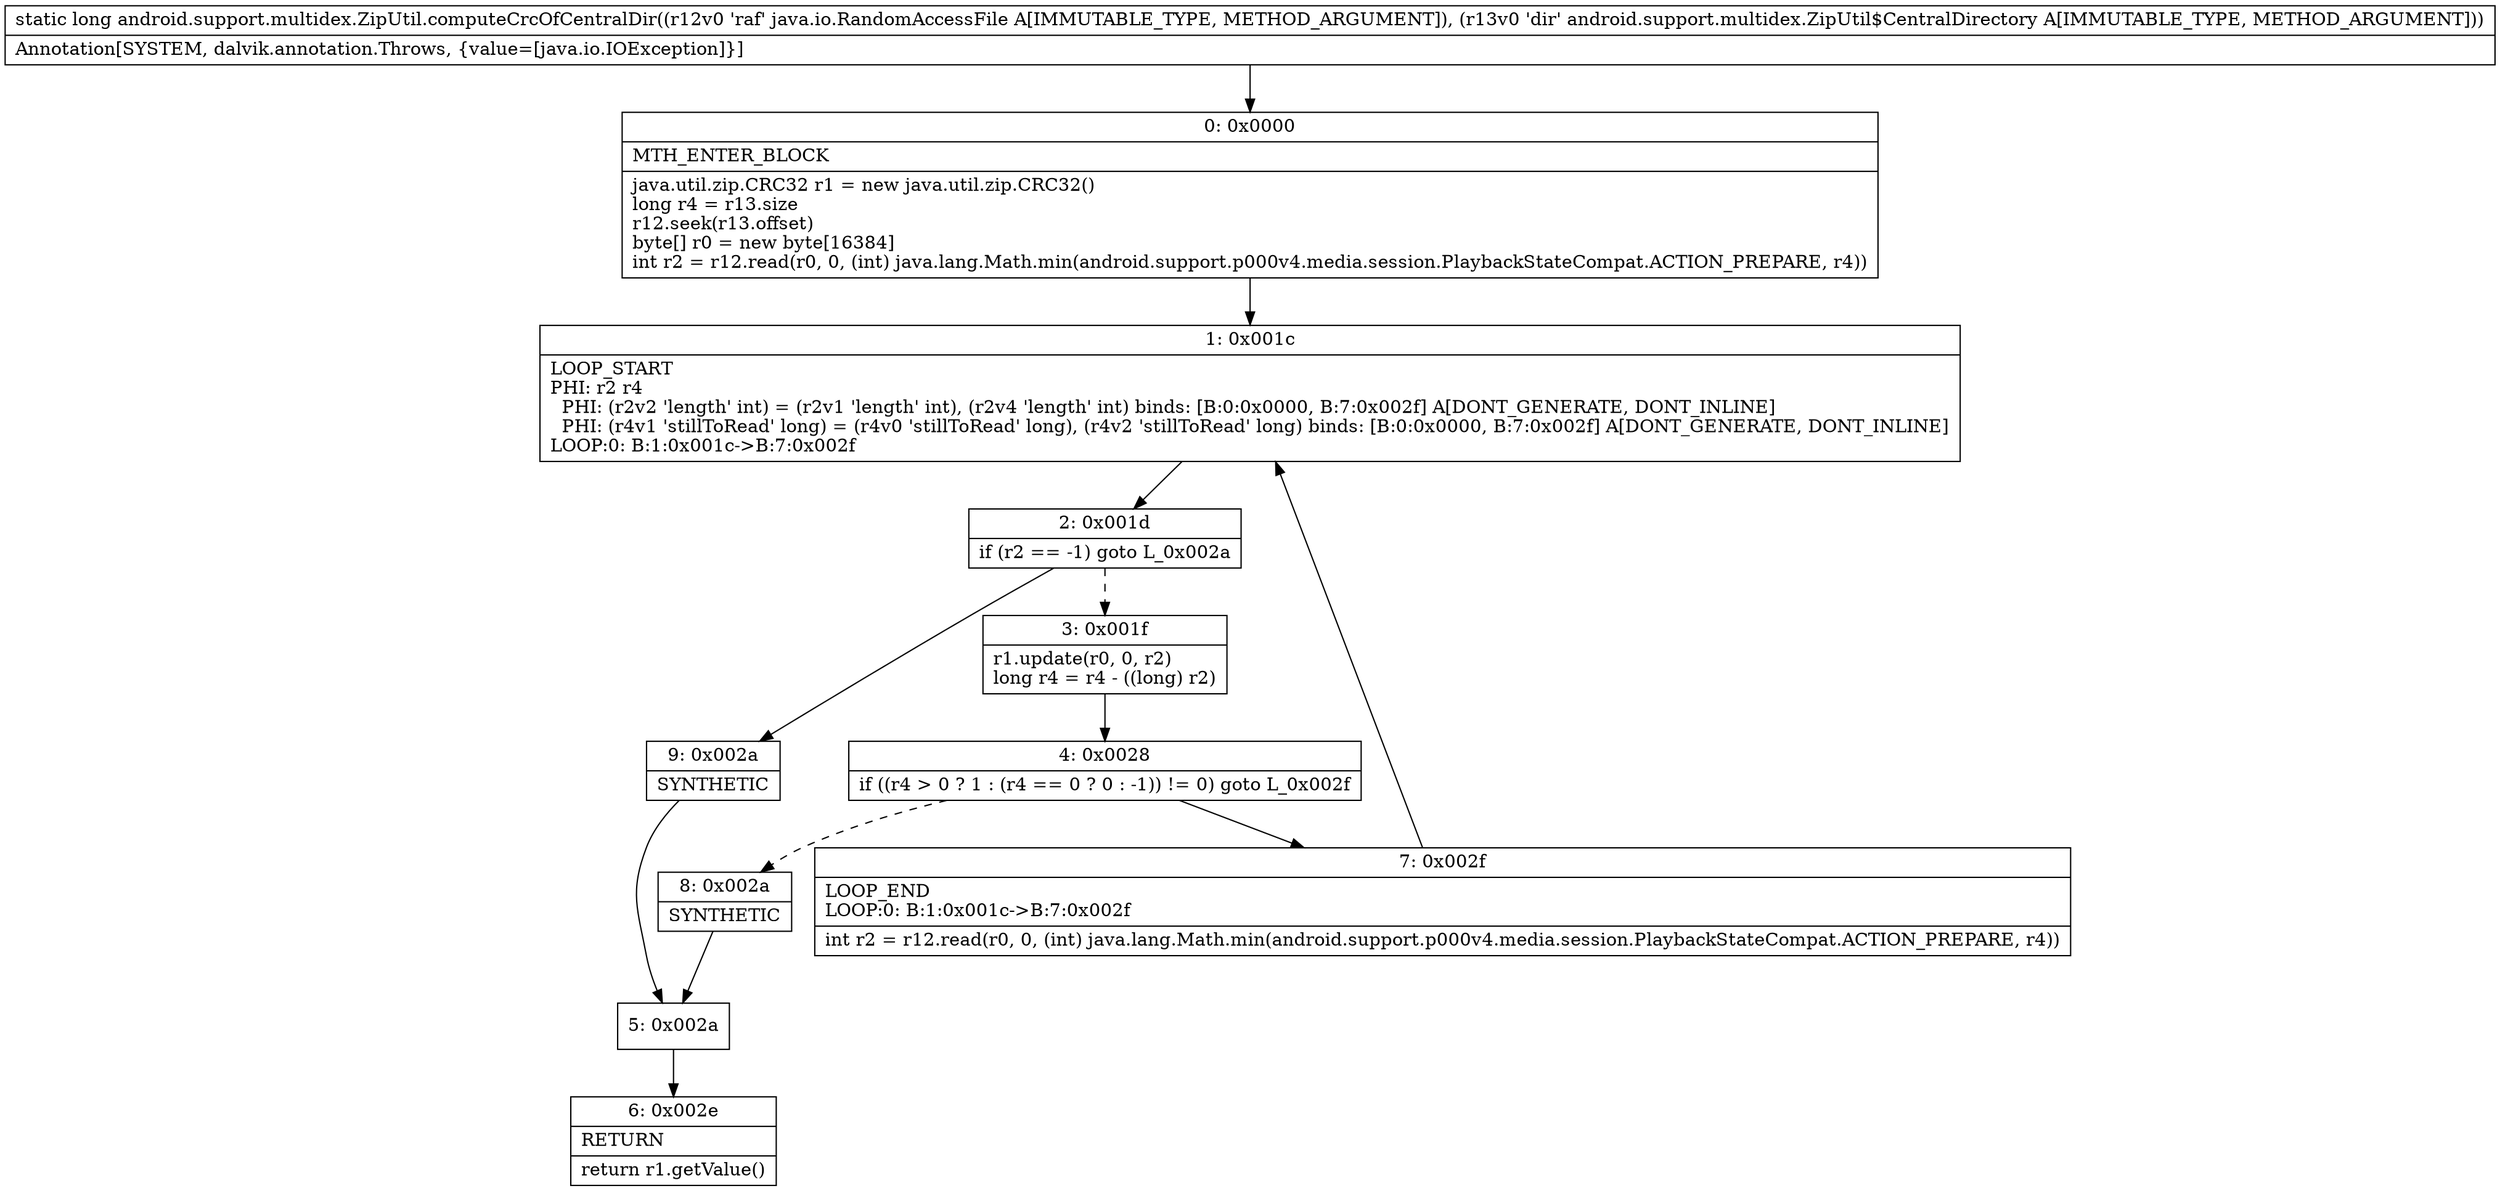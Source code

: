 digraph "CFG forandroid.support.multidex.ZipUtil.computeCrcOfCentralDir(Ljava\/io\/RandomAccessFile;Landroid\/support\/multidex\/ZipUtil$CentralDirectory;)J" {
Node_0 [shape=record,label="{0\:\ 0x0000|MTH_ENTER_BLOCK\l|java.util.zip.CRC32 r1 = new java.util.zip.CRC32()\llong r4 = r13.size\lr12.seek(r13.offset)\lbyte[] r0 = new byte[16384]\lint r2 = r12.read(r0, 0, (int) java.lang.Math.min(android.support.p000v4.media.session.PlaybackStateCompat.ACTION_PREPARE, r4))\l}"];
Node_1 [shape=record,label="{1\:\ 0x001c|LOOP_START\lPHI: r2 r4 \l  PHI: (r2v2 'length' int) = (r2v1 'length' int), (r2v4 'length' int) binds: [B:0:0x0000, B:7:0x002f] A[DONT_GENERATE, DONT_INLINE]\l  PHI: (r4v1 'stillToRead' long) = (r4v0 'stillToRead' long), (r4v2 'stillToRead' long) binds: [B:0:0x0000, B:7:0x002f] A[DONT_GENERATE, DONT_INLINE]\lLOOP:0: B:1:0x001c\-\>B:7:0x002f\l}"];
Node_2 [shape=record,label="{2\:\ 0x001d|if (r2 == \-1) goto L_0x002a\l}"];
Node_3 [shape=record,label="{3\:\ 0x001f|r1.update(r0, 0, r2)\llong r4 = r4 \- ((long) r2)\l}"];
Node_4 [shape=record,label="{4\:\ 0x0028|if ((r4 \> 0 ? 1 : (r4 == 0 ? 0 : \-1)) != 0) goto L_0x002f\l}"];
Node_5 [shape=record,label="{5\:\ 0x002a}"];
Node_6 [shape=record,label="{6\:\ 0x002e|RETURN\l|return r1.getValue()\l}"];
Node_7 [shape=record,label="{7\:\ 0x002f|LOOP_END\lLOOP:0: B:1:0x001c\-\>B:7:0x002f\l|int r2 = r12.read(r0, 0, (int) java.lang.Math.min(android.support.p000v4.media.session.PlaybackStateCompat.ACTION_PREPARE, r4))\l}"];
Node_8 [shape=record,label="{8\:\ 0x002a|SYNTHETIC\l}"];
Node_9 [shape=record,label="{9\:\ 0x002a|SYNTHETIC\l}"];
MethodNode[shape=record,label="{static long android.support.multidex.ZipUtil.computeCrcOfCentralDir((r12v0 'raf' java.io.RandomAccessFile A[IMMUTABLE_TYPE, METHOD_ARGUMENT]), (r13v0 'dir' android.support.multidex.ZipUtil$CentralDirectory A[IMMUTABLE_TYPE, METHOD_ARGUMENT]))  | Annotation[SYSTEM, dalvik.annotation.Throws, \{value=[java.io.IOException]\}]\l}"];
MethodNode -> Node_0;
Node_0 -> Node_1;
Node_1 -> Node_2;
Node_2 -> Node_3[style=dashed];
Node_2 -> Node_9;
Node_3 -> Node_4;
Node_4 -> Node_7;
Node_4 -> Node_8[style=dashed];
Node_5 -> Node_6;
Node_7 -> Node_1;
Node_8 -> Node_5;
Node_9 -> Node_5;
}

